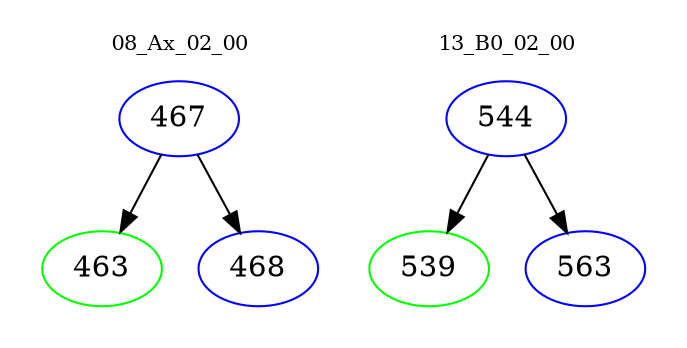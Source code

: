 digraph{
subgraph cluster_0 {
color = white
label = "08_Ax_02_00";
fontsize=10;
T0_467 [label="467", color="blue"]
T0_467 -> T0_463 [color="black"]
T0_463 [label="463", color="green"]
T0_467 -> T0_468 [color="black"]
T0_468 [label="468", color="blue"]
}
subgraph cluster_1 {
color = white
label = "13_B0_02_00";
fontsize=10;
T1_544 [label="544", color="blue"]
T1_544 -> T1_539 [color="black"]
T1_539 [label="539", color="green"]
T1_544 -> T1_563 [color="black"]
T1_563 [label="563", color="blue"]
}
}
